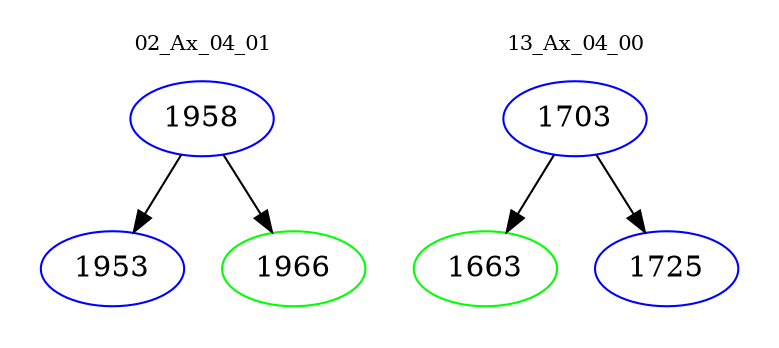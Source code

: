 digraph{
subgraph cluster_0 {
color = white
label = "02_Ax_04_01";
fontsize=10;
T0_1958 [label="1958", color="blue"]
T0_1958 -> T0_1953 [color="black"]
T0_1953 [label="1953", color="blue"]
T0_1958 -> T0_1966 [color="black"]
T0_1966 [label="1966", color="green"]
}
subgraph cluster_1 {
color = white
label = "13_Ax_04_00";
fontsize=10;
T1_1703 [label="1703", color="blue"]
T1_1703 -> T1_1663 [color="black"]
T1_1663 [label="1663", color="green"]
T1_1703 -> T1_1725 [color="black"]
T1_1725 [label="1725", color="blue"]
}
}
